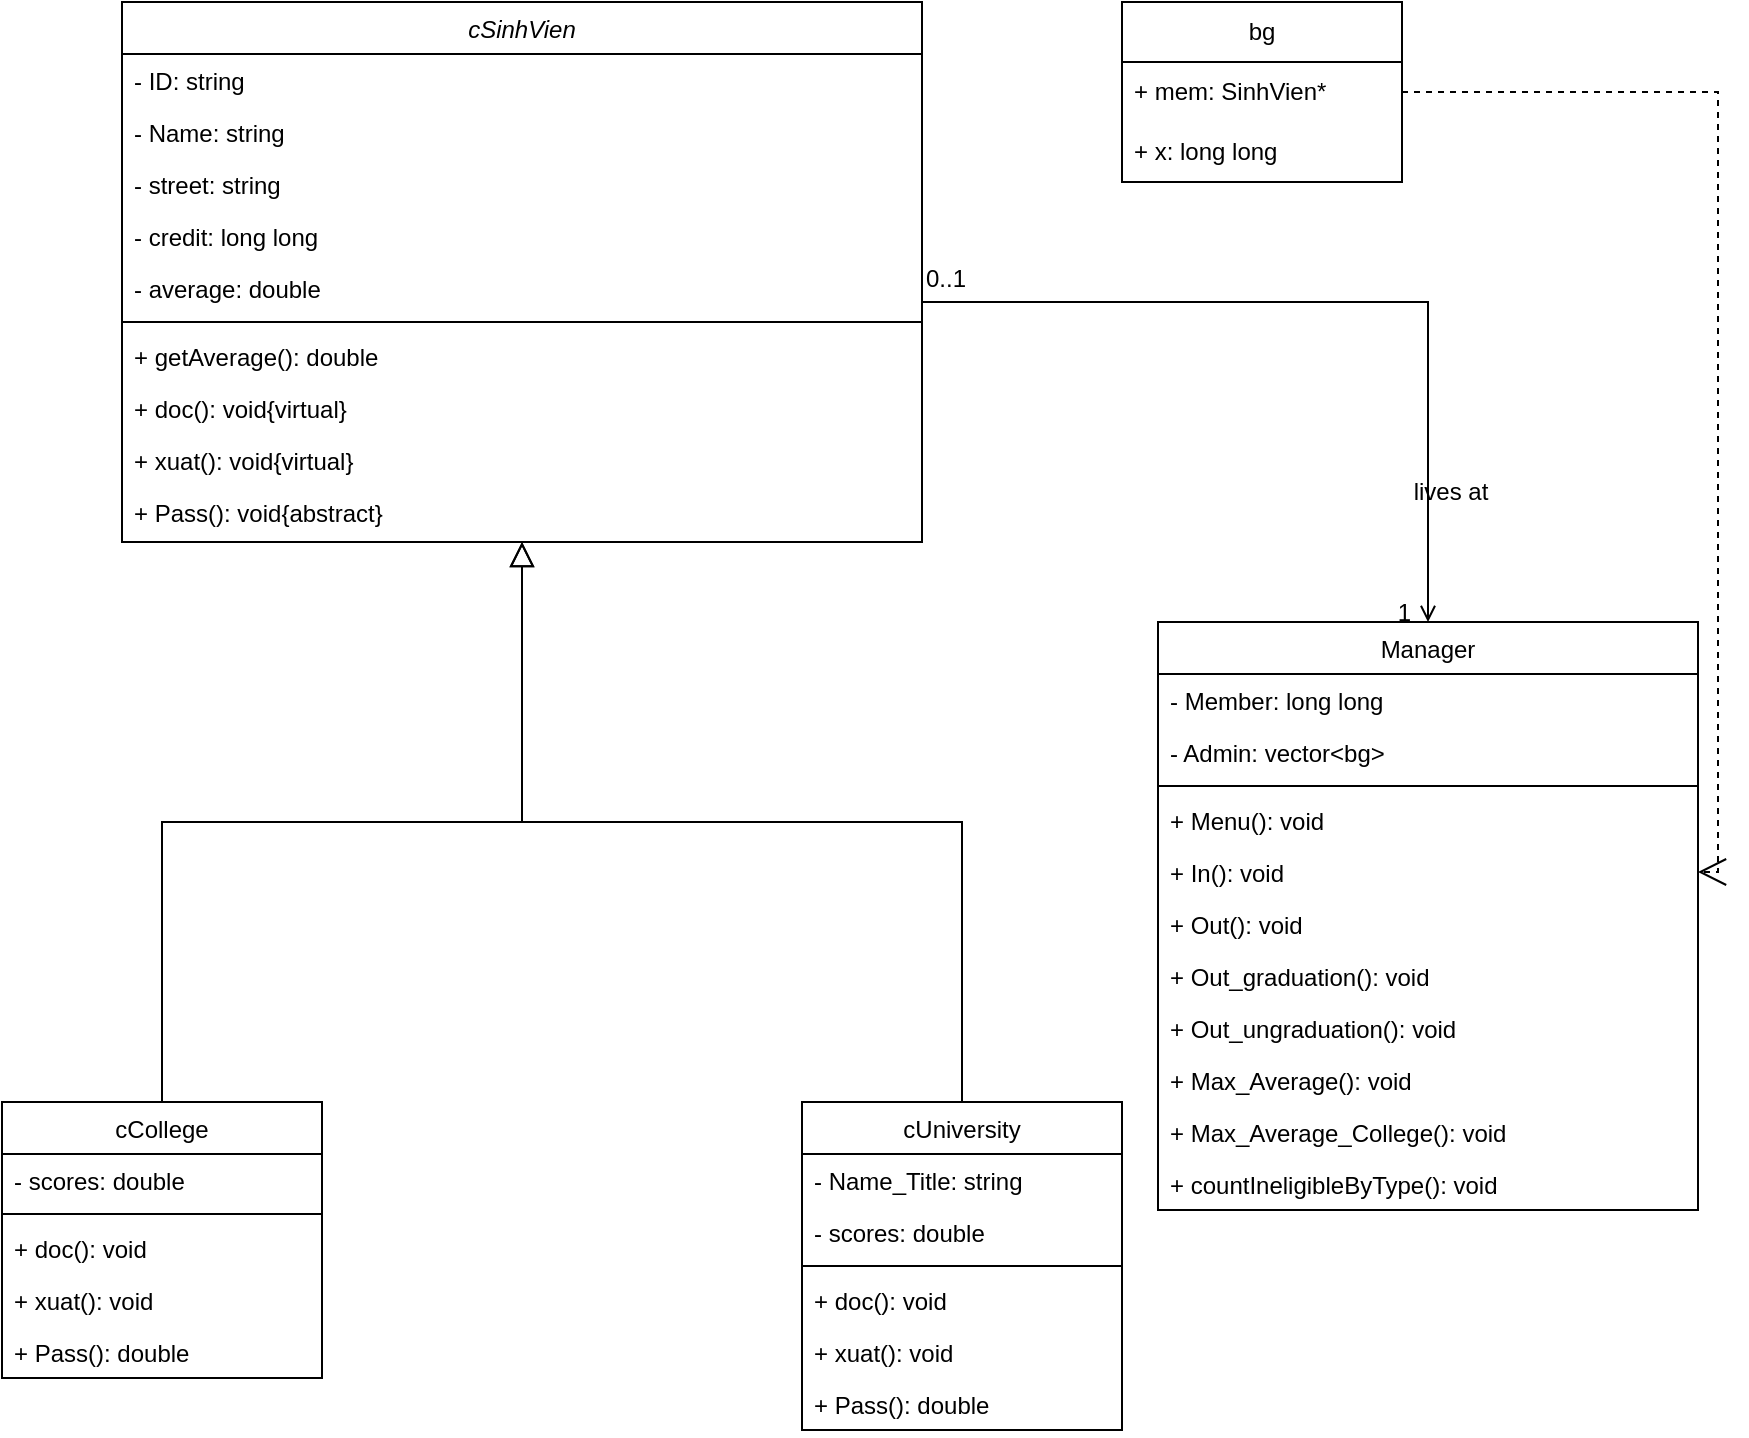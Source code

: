 <mxfile version="27.1.4">
  <diagram id="C5RBs43oDa-KdzZeNtuy" name="Page-1">
    <mxGraphModel dx="2137" dy="2057" grid="1" gridSize="10" guides="1" tooltips="1" connect="1" arrows="1" fold="1" page="1" pageScale="1" pageWidth="827" pageHeight="1169" math="0" shadow="0">
      <root>
        <mxCell id="WIyWlLk6GJQsqaUBKTNV-0" />
        <mxCell id="WIyWlLk6GJQsqaUBKTNV-1" parent="WIyWlLk6GJQsqaUBKTNV-0" />
        <mxCell id="vP_7F7zK3QcboJnZvIFw-0" value="cSinhVien" style="swimlane;fontStyle=2;align=center;verticalAlign=top;childLayout=stackLayout;horizontal=1;startSize=26;horizontalStack=0;resizeParent=1;resizeLast=0;collapsible=1;marginBottom=0;rounded=0;shadow=0;strokeWidth=1;" vertex="1" parent="WIyWlLk6GJQsqaUBKTNV-1">
          <mxGeometry x="-10" y="-190" width="400" height="270" as="geometry">
            <mxRectangle x="230" y="140" width="160" height="26" as="alternateBounds" />
          </mxGeometry>
        </mxCell>
        <mxCell id="vP_7F7zK3QcboJnZvIFw-1" value="- ID: string" style="text;align=left;verticalAlign=top;spacingLeft=4;spacingRight=4;overflow=hidden;rotatable=0;points=[[0,0.5],[1,0.5]];portConstraint=eastwest;" vertex="1" parent="vP_7F7zK3QcboJnZvIFw-0">
          <mxGeometry y="26" width="400" height="26" as="geometry" />
        </mxCell>
        <mxCell id="vP_7F7zK3QcboJnZvIFw-2" value="- Name: string" style="text;align=left;verticalAlign=top;spacingLeft=4;spacingRight=4;overflow=hidden;rotatable=0;points=[[0,0.5],[1,0.5]];portConstraint=eastwest;rounded=0;shadow=0;html=0;" vertex="1" parent="vP_7F7zK3QcboJnZvIFw-0">
          <mxGeometry y="52" width="400" height="26" as="geometry" />
        </mxCell>
        <mxCell id="vP_7F7zK3QcboJnZvIFw-3" value="- street: string" style="text;align=left;verticalAlign=top;spacingLeft=4;spacingRight=4;overflow=hidden;rotatable=0;points=[[0,0.5],[1,0.5]];portConstraint=eastwest;rounded=0;shadow=0;html=0;" vertex="1" parent="vP_7F7zK3QcboJnZvIFw-0">
          <mxGeometry y="78" width="400" height="26" as="geometry" />
        </mxCell>
        <mxCell id="vP_7F7zK3QcboJnZvIFw-4" value="- credit: long long" style="text;align=left;verticalAlign=top;spacingLeft=4;spacingRight=4;overflow=hidden;rotatable=0;points=[[0,0.5],[1,0.5]];portConstraint=eastwest;rounded=0;shadow=0;html=0;" vertex="1" parent="vP_7F7zK3QcboJnZvIFw-0">
          <mxGeometry y="104" width="400" height="26" as="geometry" />
        </mxCell>
        <mxCell id="vP_7F7zK3QcboJnZvIFw-5" value="- average: double" style="text;align=left;verticalAlign=top;spacingLeft=4;spacingRight=4;overflow=hidden;rotatable=0;points=[[0,0.5],[1,0.5]];portConstraint=eastwest;rounded=0;shadow=0;html=0;" vertex="1" parent="vP_7F7zK3QcboJnZvIFw-0">
          <mxGeometry y="130" width="400" height="26" as="geometry" />
        </mxCell>
        <mxCell id="vP_7F7zK3QcboJnZvIFw-6" value="" style="line;html=1;strokeWidth=1;align=left;verticalAlign=middle;spacingTop=-1;spacingLeft=3;spacingRight=3;rotatable=0;labelPosition=right;points=[];portConstraint=eastwest;" vertex="1" parent="vP_7F7zK3QcboJnZvIFw-0">
          <mxGeometry y="156" width="400" height="8" as="geometry" />
        </mxCell>
        <mxCell id="vP_7F7zK3QcboJnZvIFw-7" value="+ getAverage(): double" style="text;align=left;verticalAlign=top;spacingLeft=4;spacingRight=4;overflow=hidden;rotatable=0;points=[[0,0.5],[1,0.5]];portConstraint=eastwest;" vertex="1" parent="vP_7F7zK3QcboJnZvIFw-0">
          <mxGeometry y="164" width="400" height="26" as="geometry" />
        </mxCell>
        <mxCell id="vP_7F7zK3QcboJnZvIFw-8" value="+ doc(): void{virtual}" style="text;align=left;verticalAlign=top;spacingLeft=4;spacingRight=4;overflow=hidden;rotatable=0;points=[[0,0.5],[1,0.5]];portConstraint=eastwest;" vertex="1" parent="vP_7F7zK3QcboJnZvIFw-0">
          <mxGeometry y="190" width="400" height="26" as="geometry" />
        </mxCell>
        <mxCell id="vP_7F7zK3QcboJnZvIFw-9" value="+ xuat(): void{virtual}" style="text;align=left;verticalAlign=top;spacingLeft=4;spacingRight=4;overflow=hidden;rotatable=0;points=[[0,0.5],[1,0.5]];portConstraint=eastwest;" vertex="1" parent="vP_7F7zK3QcboJnZvIFw-0">
          <mxGeometry y="216" width="400" height="26" as="geometry" />
        </mxCell>
        <mxCell id="vP_7F7zK3QcboJnZvIFw-10" value="+ Pass(): void{abstract}" style="text;align=left;verticalAlign=top;spacingLeft=4;spacingRight=4;overflow=hidden;rotatable=0;points=[[0,0.5],[1,0.5]];portConstraint=eastwest;" vertex="1" parent="vP_7F7zK3QcboJnZvIFw-0">
          <mxGeometry y="242" width="400" height="26" as="geometry" />
        </mxCell>
        <mxCell id="vP_7F7zK3QcboJnZvIFw-11" value="cCollege" style="swimlane;fontStyle=0;align=center;verticalAlign=top;childLayout=stackLayout;horizontal=1;startSize=26;horizontalStack=0;resizeParent=1;resizeLast=0;collapsible=1;marginBottom=0;rounded=0;shadow=0;strokeWidth=1;" vertex="1" parent="WIyWlLk6GJQsqaUBKTNV-1">
          <mxGeometry x="-70" y="360" width="160" height="138" as="geometry">
            <mxRectangle x="130" y="380" width="160" height="26" as="alternateBounds" />
          </mxGeometry>
        </mxCell>
        <mxCell id="vP_7F7zK3QcboJnZvIFw-12" value="- scores: double" style="text;align=left;verticalAlign=top;spacingLeft=4;spacingRight=4;overflow=hidden;rotatable=0;points=[[0,0.5],[1,0.5]];portConstraint=eastwest;" vertex="1" parent="vP_7F7zK3QcboJnZvIFw-11">
          <mxGeometry y="26" width="160" height="26" as="geometry" />
        </mxCell>
        <mxCell id="vP_7F7zK3QcboJnZvIFw-13" value="" style="line;html=1;strokeWidth=1;align=left;verticalAlign=middle;spacingTop=-1;spacingLeft=3;spacingRight=3;rotatable=0;labelPosition=right;points=[];portConstraint=eastwest;" vertex="1" parent="vP_7F7zK3QcboJnZvIFw-11">
          <mxGeometry y="52" width="160" height="8" as="geometry" />
        </mxCell>
        <mxCell id="vP_7F7zK3QcboJnZvIFw-14" value="+ doc(): void" style="text;align=left;verticalAlign=top;spacingLeft=4;spacingRight=4;overflow=hidden;rotatable=0;points=[[0,0.5],[1,0.5]];portConstraint=eastwest;" vertex="1" parent="vP_7F7zK3QcboJnZvIFw-11">
          <mxGeometry y="60" width="160" height="26" as="geometry" />
        </mxCell>
        <mxCell id="vP_7F7zK3QcboJnZvIFw-15" value="+ xuat(): void" style="text;align=left;verticalAlign=top;spacingLeft=4;spacingRight=4;overflow=hidden;rotatable=0;points=[[0,0.5],[1,0.5]];portConstraint=eastwest;" vertex="1" parent="vP_7F7zK3QcboJnZvIFw-11">
          <mxGeometry y="86" width="160" height="26" as="geometry" />
        </mxCell>
        <mxCell id="vP_7F7zK3QcboJnZvIFw-16" value="+ Pass(): double" style="text;align=left;verticalAlign=top;spacingLeft=4;spacingRight=4;overflow=hidden;rotatable=0;points=[[0,0.5],[1,0.5]];portConstraint=eastwest;" vertex="1" parent="vP_7F7zK3QcboJnZvIFw-11">
          <mxGeometry y="112" width="160" height="26" as="geometry" />
        </mxCell>
        <mxCell id="vP_7F7zK3QcboJnZvIFw-17" value="" style="endArrow=block;endSize=10;endFill=0;shadow=0;strokeWidth=1;rounded=0;curved=0;edgeStyle=elbowEdgeStyle;elbow=vertical;" edge="1" parent="WIyWlLk6GJQsqaUBKTNV-1" source="vP_7F7zK3QcboJnZvIFw-11" target="vP_7F7zK3QcboJnZvIFw-0">
          <mxGeometry width="160" relative="1" as="geometry">
            <mxPoint x="200" y="203" as="sourcePoint" />
            <mxPoint x="200" y="203" as="targetPoint" />
          </mxGeometry>
        </mxCell>
        <mxCell id="vP_7F7zK3QcboJnZvIFw-18" value="cUniversity" style="swimlane;fontStyle=0;align=center;verticalAlign=top;childLayout=stackLayout;horizontal=1;startSize=26;horizontalStack=0;resizeParent=1;resizeLast=0;collapsible=1;marginBottom=0;rounded=0;shadow=0;strokeWidth=1;" vertex="1" parent="WIyWlLk6GJQsqaUBKTNV-1">
          <mxGeometry x="330" y="360" width="160" height="164" as="geometry">
            <mxRectangle x="340" y="380" width="170" height="26" as="alternateBounds" />
          </mxGeometry>
        </mxCell>
        <mxCell id="vP_7F7zK3QcboJnZvIFw-19" value="- Name_Title: string" style="text;align=left;verticalAlign=top;spacingLeft=4;spacingRight=4;overflow=hidden;rotatable=0;points=[[0,0.5],[1,0.5]];portConstraint=eastwest;" vertex="1" parent="vP_7F7zK3QcboJnZvIFw-18">
          <mxGeometry y="26" width="160" height="26" as="geometry" />
        </mxCell>
        <mxCell id="vP_7F7zK3QcboJnZvIFw-20" value="- scores: double" style="text;align=left;verticalAlign=top;spacingLeft=4;spacingRight=4;overflow=hidden;rotatable=0;points=[[0,0.5],[1,0.5]];portConstraint=eastwest;" vertex="1" parent="vP_7F7zK3QcboJnZvIFw-18">
          <mxGeometry y="52" width="160" height="26" as="geometry" />
        </mxCell>
        <mxCell id="vP_7F7zK3QcboJnZvIFw-21" value="" style="line;html=1;strokeWidth=1;align=left;verticalAlign=middle;spacingTop=-1;spacingLeft=3;spacingRight=3;rotatable=0;labelPosition=right;points=[];portConstraint=eastwest;" vertex="1" parent="vP_7F7zK3QcboJnZvIFw-18">
          <mxGeometry y="78" width="160" height="8" as="geometry" />
        </mxCell>
        <mxCell id="vP_7F7zK3QcboJnZvIFw-22" value="+ doc(): void" style="text;align=left;verticalAlign=top;spacingLeft=4;spacingRight=4;overflow=hidden;rotatable=0;points=[[0,0.5],[1,0.5]];portConstraint=eastwest;" vertex="1" parent="vP_7F7zK3QcboJnZvIFw-18">
          <mxGeometry y="86" width="160" height="26" as="geometry" />
        </mxCell>
        <mxCell id="vP_7F7zK3QcboJnZvIFw-23" value="+ xuat(): void" style="text;align=left;verticalAlign=top;spacingLeft=4;spacingRight=4;overflow=hidden;rotatable=0;points=[[0,0.5],[1,0.5]];portConstraint=eastwest;" vertex="1" parent="vP_7F7zK3QcboJnZvIFw-18">
          <mxGeometry y="112" width="160" height="26" as="geometry" />
        </mxCell>
        <mxCell id="vP_7F7zK3QcboJnZvIFw-24" value="+ Pass(): double" style="text;align=left;verticalAlign=top;spacingLeft=4;spacingRight=4;overflow=hidden;rotatable=0;points=[[0,0.5],[1,0.5]];portConstraint=eastwest;" vertex="1" parent="vP_7F7zK3QcboJnZvIFw-18">
          <mxGeometry y="138" width="160" height="26" as="geometry" />
        </mxCell>
        <mxCell id="vP_7F7zK3QcboJnZvIFw-25" value="" style="endArrow=block;endSize=10;endFill=0;shadow=0;strokeWidth=1;rounded=0;curved=0;edgeStyle=elbowEdgeStyle;elbow=vertical;" edge="1" parent="WIyWlLk6GJQsqaUBKTNV-1" source="vP_7F7zK3QcboJnZvIFw-18" target="vP_7F7zK3QcboJnZvIFw-0">
          <mxGeometry width="160" relative="1" as="geometry">
            <mxPoint x="210" y="373" as="sourcePoint" />
            <mxPoint x="310" y="271" as="targetPoint" />
          </mxGeometry>
        </mxCell>
        <mxCell id="vP_7F7zK3QcboJnZvIFw-26" value="Manager" style="swimlane;fontStyle=0;align=center;verticalAlign=top;childLayout=stackLayout;horizontal=1;startSize=26;horizontalStack=0;resizeParent=1;resizeLast=0;collapsible=1;marginBottom=0;rounded=0;shadow=0;strokeWidth=1;" vertex="1" parent="WIyWlLk6GJQsqaUBKTNV-1">
          <mxGeometry x="508" y="120" width="270" height="294" as="geometry">
            <mxRectangle x="550" y="140" width="160" height="26" as="alternateBounds" />
          </mxGeometry>
        </mxCell>
        <mxCell id="vP_7F7zK3QcboJnZvIFw-27" value="- Member: long long" style="text;align=left;verticalAlign=top;spacingLeft=4;spacingRight=4;overflow=hidden;rotatable=0;points=[[0,0.5],[1,0.5]];portConstraint=eastwest;" vertex="1" parent="vP_7F7zK3QcboJnZvIFw-26">
          <mxGeometry y="26" width="270" height="26" as="geometry" />
        </mxCell>
        <mxCell id="vP_7F7zK3QcboJnZvIFw-28" value="- Admin: vector&lt;bg&gt;" style="text;align=left;verticalAlign=top;spacingLeft=4;spacingRight=4;overflow=hidden;rotatable=0;points=[[0,0.5],[1,0.5]];portConstraint=eastwest;rounded=0;shadow=0;html=0;" vertex="1" parent="vP_7F7zK3QcboJnZvIFw-26">
          <mxGeometry y="52" width="270" height="26" as="geometry" />
        </mxCell>
        <mxCell id="vP_7F7zK3QcboJnZvIFw-29" value="" style="line;html=1;strokeWidth=1;align=left;verticalAlign=middle;spacingTop=-1;spacingLeft=3;spacingRight=3;rotatable=0;labelPosition=right;points=[];portConstraint=eastwest;" vertex="1" parent="vP_7F7zK3QcboJnZvIFw-26">
          <mxGeometry y="78" width="270" height="8" as="geometry" />
        </mxCell>
        <mxCell id="vP_7F7zK3QcboJnZvIFw-30" value="+ Menu(): void" style="text;align=left;verticalAlign=top;spacingLeft=4;spacingRight=4;overflow=hidden;rotatable=0;points=[[0,0.5],[1,0.5]];portConstraint=eastwest;" vertex="1" parent="vP_7F7zK3QcboJnZvIFw-26">
          <mxGeometry y="86" width="270" height="26" as="geometry" />
        </mxCell>
        <mxCell id="vP_7F7zK3QcboJnZvIFw-31" value="+ In(): void" style="text;align=left;verticalAlign=top;spacingLeft=4;spacingRight=4;overflow=hidden;rotatable=0;points=[[0,0.5],[1,0.5]];portConstraint=eastwest;" vertex="1" parent="vP_7F7zK3QcboJnZvIFw-26">
          <mxGeometry y="112" width="270" height="26" as="geometry" />
        </mxCell>
        <mxCell id="vP_7F7zK3QcboJnZvIFw-32" value="+ Out(): void" style="text;align=left;verticalAlign=top;spacingLeft=4;spacingRight=4;overflow=hidden;rotatable=0;points=[[0,0.5],[1,0.5]];portConstraint=eastwest;" vertex="1" parent="vP_7F7zK3QcboJnZvIFw-26">
          <mxGeometry y="138" width="270" height="26" as="geometry" />
        </mxCell>
        <mxCell id="vP_7F7zK3QcboJnZvIFw-33" value="+ Out_graduation(): void" style="text;align=left;verticalAlign=top;spacingLeft=4;spacingRight=4;overflow=hidden;rotatable=0;points=[[0,0.5],[1,0.5]];portConstraint=eastwest;" vertex="1" parent="vP_7F7zK3QcboJnZvIFw-26">
          <mxGeometry y="164" width="270" height="26" as="geometry" />
        </mxCell>
        <mxCell id="vP_7F7zK3QcboJnZvIFw-34" value="+ Out_ungraduation(): void" style="text;align=left;verticalAlign=top;spacingLeft=4;spacingRight=4;overflow=hidden;rotatable=0;points=[[0,0.5],[1,0.5]];portConstraint=eastwest;" vertex="1" parent="vP_7F7zK3QcboJnZvIFw-26">
          <mxGeometry y="190" width="270" height="26" as="geometry" />
        </mxCell>
        <mxCell id="vP_7F7zK3QcboJnZvIFw-35" value="+ Max_Average(): void" style="text;align=left;verticalAlign=top;spacingLeft=4;spacingRight=4;overflow=hidden;rotatable=0;points=[[0,0.5],[1,0.5]];portConstraint=eastwest;" vertex="1" parent="vP_7F7zK3QcboJnZvIFw-26">
          <mxGeometry y="216" width="270" height="26" as="geometry" />
        </mxCell>
        <mxCell id="vP_7F7zK3QcboJnZvIFw-36" value="+ Max_Average_College(): void" style="text;align=left;verticalAlign=top;spacingLeft=4;spacingRight=4;overflow=hidden;rotatable=0;points=[[0,0.5],[1,0.5]];portConstraint=eastwest;" vertex="1" parent="vP_7F7zK3QcboJnZvIFw-26">
          <mxGeometry y="242" width="270" height="26" as="geometry" />
        </mxCell>
        <mxCell id="vP_7F7zK3QcboJnZvIFw-37" value="+ countIneligibleByType(): void" style="text;align=left;verticalAlign=top;spacingLeft=4;spacingRight=4;overflow=hidden;rotatable=0;points=[[0,0.5],[1,0.5]];portConstraint=eastwest;" vertex="1" parent="vP_7F7zK3QcboJnZvIFw-26">
          <mxGeometry y="268" width="270" height="26" as="geometry" />
        </mxCell>
        <mxCell id="vP_7F7zK3QcboJnZvIFw-38" value="bg" style="swimlane;fontStyle=0;childLayout=stackLayout;horizontal=1;startSize=30;horizontalStack=0;resizeParent=1;resizeParentMax=0;resizeLast=0;collapsible=1;marginBottom=0;whiteSpace=wrap;html=1;" vertex="1" parent="WIyWlLk6GJQsqaUBKTNV-1">
          <mxGeometry x="490" y="-190" width="140" height="90" as="geometry" />
        </mxCell>
        <mxCell id="vP_7F7zK3QcboJnZvIFw-39" value="+ mem: SinhVien*" style="text;strokeColor=none;fillColor=none;align=left;verticalAlign=middle;spacingLeft=4;spacingRight=4;overflow=hidden;points=[[0,0.5],[1,0.5]];portConstraint=eastwest;rotatable=0;whiteSpace=wrap;html=1;" vertex="1" parent="vP_7F7zK3QcboJnZvIFw-38">
          <mxGeometry y="30" width="140" height="30" as="geometry" />
        </mxCell>
        <mxCell id="vP_7F7zK3QcboJnZvIFw-40" value="+ x: long long" style="text;strokeColor=none;fillColor=none;align=left;verticalAlign=middle;spacingLeft=4;spacingRight=4;overflow=hidden;points=[[0,0.5],[1,0.5]];portConstraint=eastwest;rotatable=0;whiteSpace=wrap;html=1;" vertex="1" parent="vP_7F7zK3QcboJnZvIFw-38">
          <mxGeometry y="60" width="140" height="30" as="geometry" />
        </mxCell>
        <mxCell id="vP_7F7zK3QcboJnZvIFw-41" value="" style="endArrow=open;endSize=12;dashed=1;html=1;rounded=0;exitX=1;exitY=0.5;exitDx=0;exitDy=0;entryX=1;entryY=0.5;entryDx=0;entryDy=0;edgeStyle=orthogonalEdgeStyle;" edge="1" parent="WIyWlLk6GJQsqaUBKTNV-1" source="vP_7F7zK3QcboJnZvIFw-39" target="vP_7F7zK3QcboJnZvIFw-31">
          <mxGeometry width="160" relative="1" as="geometry">
            <mxPoint x="250" y="-30" as="sourcePoint" />
            <mxPoint x="668" y="211.0" as="targetPoint" />
          </mxGeometry>
        </mxCell>
        <mxCell id="vP_7F7zK3QcboJnZvIFw-42" value="" style="endArrow=open;shadow=0;strokeWidth=1;rounded=0;curved=0;endFill=1;edgeStyle=elbowEdgeStyle;elbow=vertical;entryX=0.5;entryY=0;entryDx=0;entryDy=0;exitX=1;exitY=0.5;exitDx=0;exitDy=0;" edge="1" parent="WIyWlLk6GJQsqaUBKTNV-1" source="vP_7F7zK3QcboJnZvIFw-5" target="vP_7F7zK3QcboJnZvIFw-26">
          <mxGeometry x="0.5" y="41" relative="1" as="geometry">
            <mxPoint x="220" y="38" as="sourcePoint" />
            <mxPoint x="673" y="78" as="targetPoint" />
            <mxPoint x="-40" y="32" as="offset" />
            <Array as="points">
              <mxPoint x="550" y="-40" />
            </Array>
          </mxGeometry>
        </mxCell>
        <mxCell id="vP_7F7zK3QcboJnZvIFw-43" value="0..1" style="resizable=0;align=left;verticalAlign=bottom;labelBackgroundColor=none;fontSize=12;" connectable="0" vertex="1" parent="vP_7F7zK3QcboJnZvIFw-42">
          <mxGeometry x="-1" relative="1" as="geometry">
            <mxPoint y="4" as="offset" />
          </mxGeometry>
        </mxCell>
        <mxCell id="vP_7F7zK3QcboJnZvIFw-44" value="1" style="resizable=0;align=right;verticalAlign=bottom;labelBackgroundColor=none;fontSize=12;" connectable="0" vertex="1" parent="vP_7F7zK3QcboJnZvIFw-42">
          <mxGeometry x="1" relative="1" as="geometry">
            <mxPoint x="-7" y="4" as="offset" />
          </mxGeometry>
        </mxCell>
        <mxCell id="vP_7F7zK3QcboJnZvIFw-45" value="lives at" style="text;html=1;resizable=0;points=[];;align=center;verticalAlign=middle;labelBackgroundColor=none;rounded=0;shadow=0;strokeWidth=1;fontSize=12;" vertex="1" connectable="0" parent="vP_7F7zK3QcboJnZvIFw-42">
          <mxGeometry x="0.5" y="49" relative="1" as="geometry">
            <mxPoint x="-38" y="40" as="offset" />
          </mxGeometry>
        </mxCell>
      </root>
    </mxGraphModel>
  </diagram>
</mxfile>
